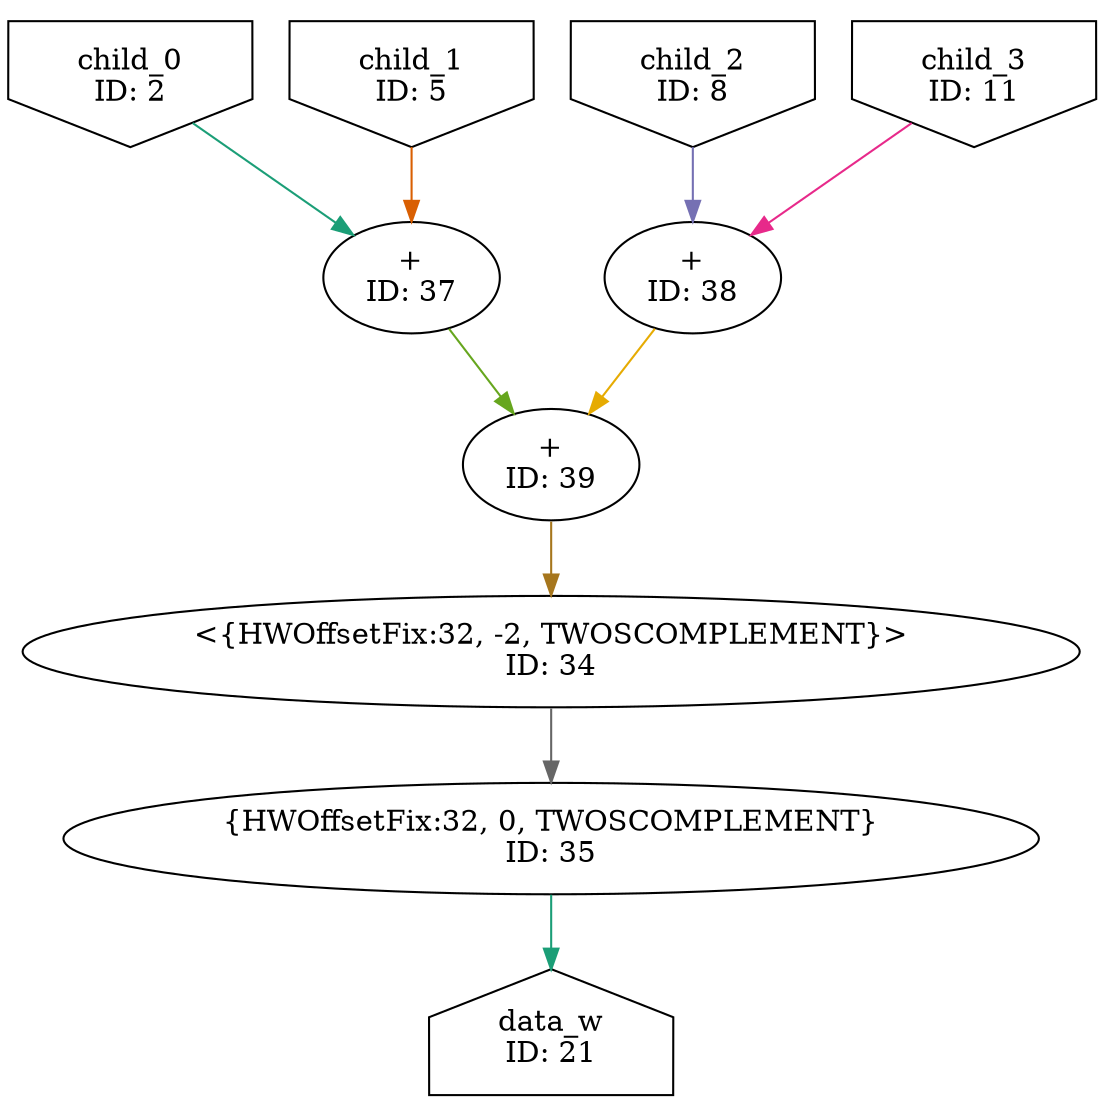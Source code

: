 digraph CpuStreamKernel_coalesced{
	NodeInput2 [shape=invhouse, label="child_0\nID: 2"];
	NodeInput5 [shape=invhouse, label="child_1\nID: 5"];
	NodeAdd37 [label="+\nID: 37"];
	NodeInput8 [shape=invhouse, label="child_2\nID: 8"];
	NodeInput11 [shape=invhouse, label="child_3\nID: 11"];
	NodeAdd38 [label="+\nID: 38"];
	NodeAdd39 [label="+\nID: 39"];
	NodeReinterpret34 [label="<{HWOffsetFix:32, -2, TWOSCOMPLEMENT}>\nID: 34"];
	NodeCast35 [label="{HWOffsetFix:32, 0, TWOSCOMPLEMENT}\nID: 35"];
	NodeOutput21 [shape=house, label="data_w\nID: 21"];
	NodeInput2 -> NodeAdd37[color="/dark28/1" photon_data="EDGE,SrcNode:2,SrcNodePort:data"];
	NodeInput5 -> NodeAdd37[color="/dark28/2" photon_data="EDGE,SrcNode:5,SrcNodePort:data"];
	NodeInput8 -> NodeAdd38[color="/dark28/3" photon_data="EDGE,SrcNode:8,SrcNodePort:data"];
	NodeInput11 -> NodeAdd38[color="/dark28/4" photon_data="EDGE,SrcNode:11,SrcNodePort:data"];
	NodeAdd37 -> NodeAdd39[color="/dark28/5" photon_data="EDGE,SrcNode:37,SrcNodePort:result"];
	NodeAdd38 -> NodeAdd39[color="/dark28/6" photon_data="EDGE,SrcNode:38,SrcNodePort:result"];
	NodeAdd39 -> NodeReinterpret34[color="/dark28/7" photon_data="EDGE,SrcNode:39,SrcNodePort:result"];
	NodeReinterpret34 -> NodeCast35[color="/dark28/8" photon_data="EDGE,SrcNode:34,SrcNodePort:output"];
	NodeCast35 -> NodeOutput21[color="/dark28/1" photon_data="EDGE,SrcNode:35,SrcNodePort:o"];
}
